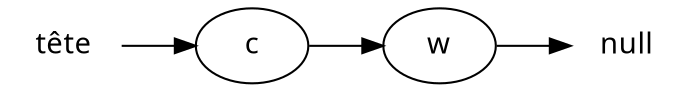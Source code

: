 digraph liste {
    rankdir="LR";
    node [fontname="Courrier"];
    tete [label="tête" shape=plaintext]
    1 [label="c"];
    2 [label="w"];
    null01 [label="null" shape=plaintext]

    tete -> 1;
    1 -> 2;
    2 -> null01;
}
